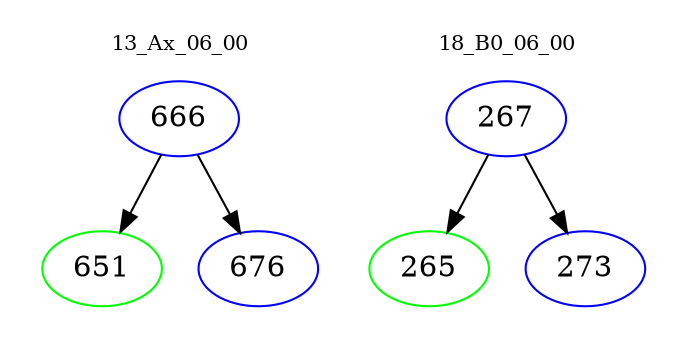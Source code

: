 digraph{
subgraph cluster_0 {
color = white
label = "13_Ax_06_00";
fontsize=10;
T0_666 [label="666", color="blue"]
T0_666 -> T0_651 [color="black"]
T0_651 [label="651", color="green"]
T0_666 -> T0_676 [color="black"]
T0_676 [label="676", color="blue"]
}
subgraph cluster_1 {
color = white
label = "18_B0_06_00";
fontsize=10;
T1_267 [label="267", color="blue"]
T1_267 -> T1_265 [color="black"]
T1_265 [label="265", color="green"]
T1_267 -> T1_273 [color="black"]
T1_273 [label="273", color="blue"]
}
}
